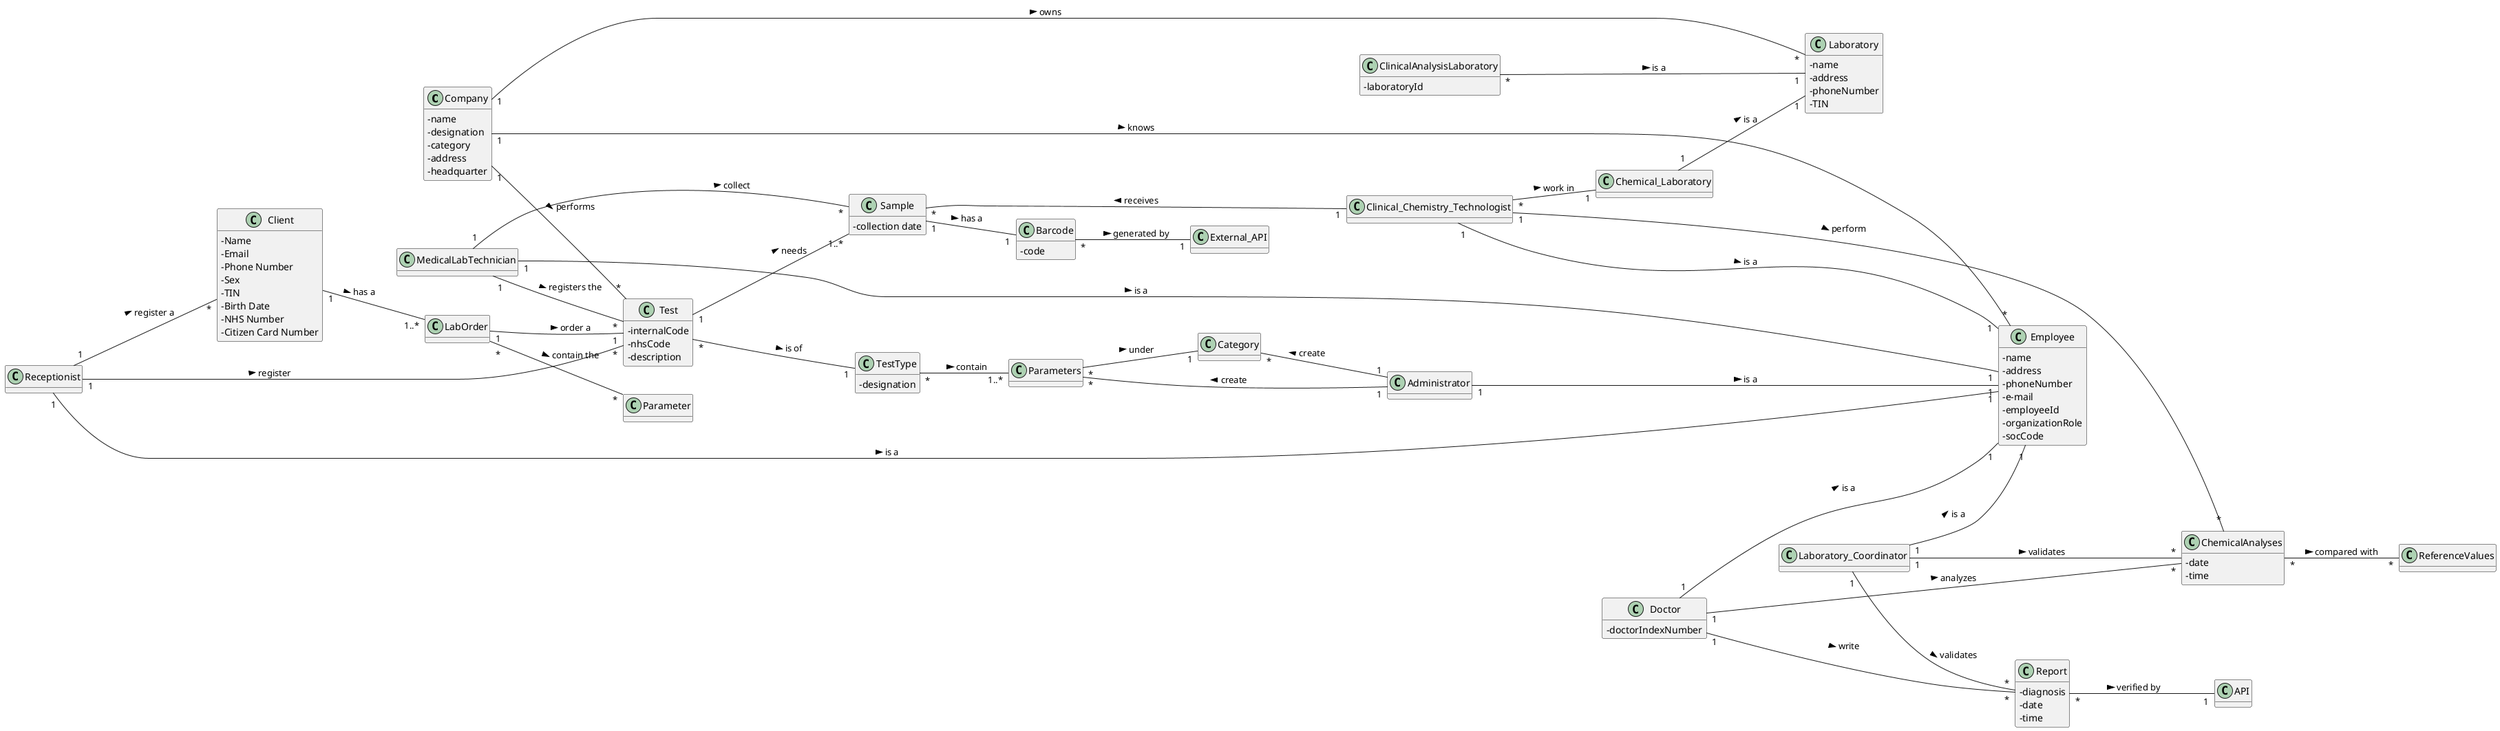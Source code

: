 @startuml
'https://plantuml.com/class-diagram

hide methods
left to right direction
skinparam classAttributeIconSize 0

class Company{
-name
-designation
-category
-address
-headquarter
}

class Employee{
-name
-address
-phoneNumber
-e-mail
-employeeId
-organizationRole
-socCode
}

class TestType{
-designation
}

class Doctor{
-doctorIndexNumber
}

class Laboratory{
-name
-address
-phoneNumber
-TIN
}

class Barcode{
-code
}

class Report{
-diagnosis
}

class Sample{
-collection date
}

class Test{
-internalCode
-nhsCode
-description
}

class Client{
 - Name
 - Email
 - Phone Number
 - Sex
 - TIN
 - Birth Date
 - NHS Number
 - Citizen Card Number

}

class Receptionist{

}

class ClinicalAnalysisLaboratory{
-laboratoryId
}

class ChemicalAnalyses{
-date
-time
}

class Report{
-date
-time
}

class ReferenceValues{

}

class Barcode{

}

class Parameters{

}

class Category{

}

class MedicalLabTechnician{

}

class Chemical_Laboratory{

}

class Clinical_Chemistry_Technologist{

}

class LabOrder{

}

class Laboratory_Coordinator{

}

class Administrator{

}

class External_API{

}

class API {

}


Company "1"---"*" Employee : knows >
Company "1"--"*" Laboratory : owns >
Company "1" -- "*" Test: performs >
ClinicalAnalysisLaboratory "*"---"1" Laboratory : is a >
Chemical_Laboratory "1"--"1" Laboratory : is a >
MedicalLabTechnician "1"--"1" Employee : is a >
Administrator "1"--"1" Employee : is a >
Clinical_Chemistry_Technologist "1"----"1" Employee : is a >
Receptionist "1"--"1" Employee : is a >
Receptionist "1"---"*" Client : register a >
Receptionist "1"-"*" Test : register >
Client "1"--"1..*" LabOrder : has a >
LabOrder "1"--"1" Test : order a >
LabOrder "*" -- "*" Parameter: contain the >
Test "*"---"1" TestType : is of >
Test "1"---"1..*" Sample : needs >
TestType "*"--"1..*" Parameters : contain >
MedicalLabTechnician "1"---"*" Sample : collect >
MedicalLabTechnician "1" -- "*" Test: registers the >
Sample "*"----"1" Clinical_Chemistry_Technologist : < receives
Sample "1"--"1" Barcode : has a >
Barcode "*"--"1" External_API : generated by >
Clinical_Chemistry_Technologist "*"--"1" Chemical_Laboratory : work in >
Clinical_Chemistry_Technologist "1"--"*" ChemicalAnalyses : perform >
Category "*"--"1" Administrator : < create
Parameters "*"--"1" Category : under >
Parameters "*"---"1"Administrator : < create
Doctor "1"---"1" Employee : is a >
Doctor "1"-"*" ChemicalAnalyses : analyzes >
Doctor "1"---"*" Report : write >
Laboratory_Coordinator "1"--"1" Employee : is a >
Laboratory_Coordinator "1"--"*" Report : validates >
Laboratory_Coordinator "1"---"*" ChemicalAnalyses : validates >
ChemicalAnalyses "*"--"*" ReferenceValues : compared with >
Report "*" -- "1" API: verified by >









@enduml